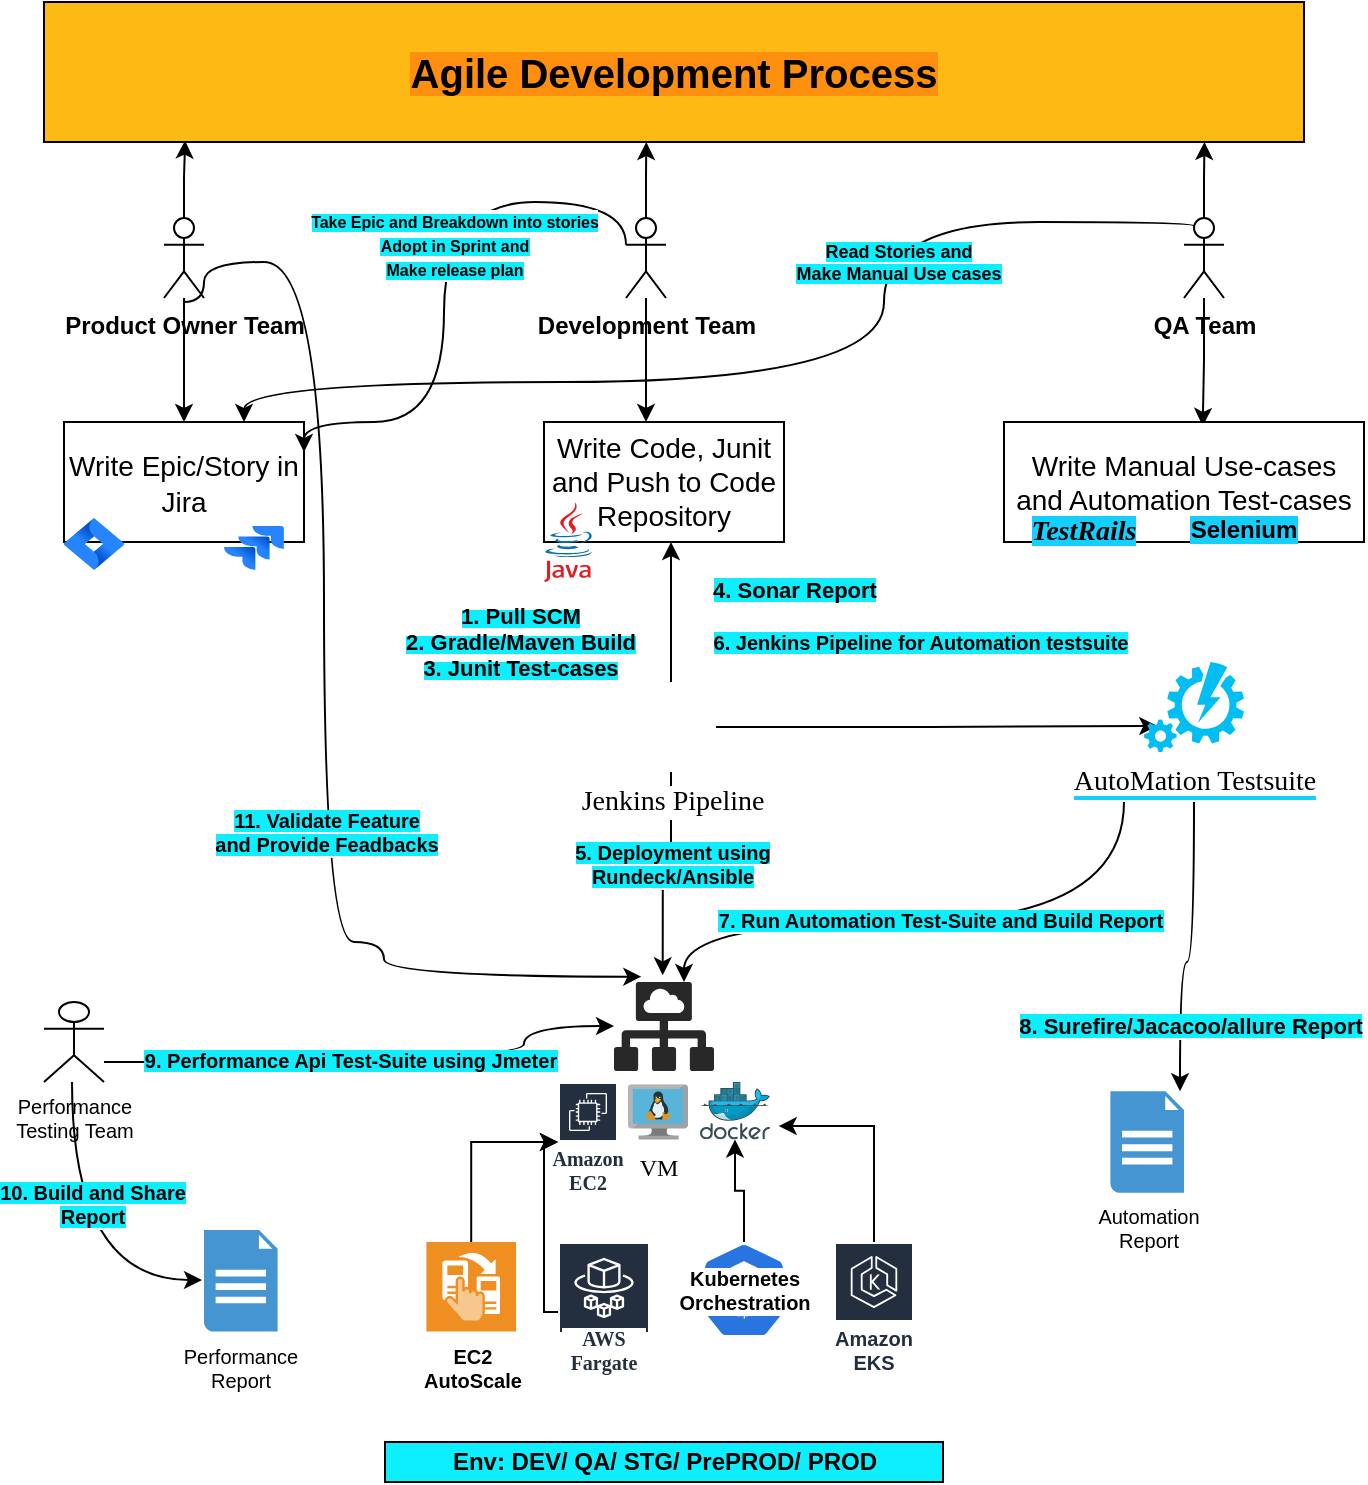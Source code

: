 <mxfile version="16.2.2" type="github">
  <diagram id="AXm_I2ttIVFIWqhGo-dT" name="Page-1">
    <mxGraphModel dx="782" dy="436" grid="1" gridSize="10" guides="1" tooltips="1" connect="1" arrows="1" fold="1" page="1" pageScale="1" pageWidth="850" pageHeight="1100" math="0" shadow="0">
      <root>
        <mxCell id="0" />
        <mxCell id="1" parent="0" />
        <mxCell id="MDjKrCd_UHIQp9SryKAu-22" style="edgeStyle=orthogonalEdgeStyle;rounded=0;orthogonalLoop=1;jettySize=auto;html=1;entryX=0.112;entryY=0.99;entryDx=0;entryDy=0;entryPerimeter=0;fontSize=20;" parent="1" source="MDjKrCd_UHIQp9SryKAu-5" target="MDjKrCd_UHIQp9SryKAu-18" edge="1">
          <mxGeometry relative="1" as="geometry" />
        </mxCell>
        <mxCell id="MDjKrCd_UHIQp9SryKAu-32" style="edgeStyle=orthogonalEdgeStyle;rounded=0;orthogonalLoop=1;jettySize=auto;html=1;entryX=0.5;entryY=0;entryDx=0;entryDy=0;fontSize=14;" parent="1" source="MDjKrCd_UHIQp9SryKAu-5" target="MDjKrCd_UHIQp9SryKAu-30" edge="1">
          <mxGeometry relative="1" as="geometry" />
        </mxCell>
        <mxCell id="MDjKrCd_UHIQp9SryKAu-5" value="&lt;b&gt;Product Owner Team&lt;/b&gt;" style="shape=umlActor;verticalLabelPosition=bottom;verticalAlign=top;html=1;outlineConnect=0;" parent="1" vertex="1">
          <mxGeometry x="110" y="118" width="20" height="40" as="geometry" />
        </mxCell>
        <mxCell id="MDjKrCd_UHIQp9SryKAu-34" style="edgeStyle=orthogonalEdgeStyle;rounded=0;orthogonalLoop=1;jettySize=auto;html=1;entryX=0.478;entryY=1;entryDx=0;entryDy=0;entryPerimeter=0;fontSize=14;" parent="1" source="MDjKrCd_UHIQp9SryKAu-6" target="MDjKrCd_UHIQp9SryKAu-18" edge="1">
          <mxGeometry relative="1" as="geometry" />
        </mxCell>
        <mxCell id="MDjKrCd_UHIQp9SryKAu-41" style="edgeStyle=orthogonalEdgeStyle;rounded=0;orthogonalLoop=1;jettySize=auto;html=1;fontSize=14;" parent="1" source="MDjKrCd_UHIQp9SryKAu-6" edge="1">
          <mxGeometry relative="1" as="geometry">
            <mxPoint x="351" y="220" as="targetPoint" />
          </mxGeometry>
        </mxCell>
        <mxCell id="MDjKrCd_UHIQp9SryKAu-6" value="&lt;b&gt;Development Team&lt;/b&gt;" style="shape=umlActor;verticalLabelPosition=bottom;verticalAlign=top;html=1;outlineConnect=0;" parent="1" vertex="1">
          <mxGeometry x="341" y="118" width="20" height="40" as="geometry" />
        </mxCell>
        <mxCell id="MDjKrCd_UHIQp9SryKAu-25" style="edgeStyle=orthogonalEdgeStyle;rounded=0;orthogonalLoop=1;jettySize=auto;html=1;entryX=0.921;entryY=1;entryDx=0;entryDy=0;entryPerimeter=0;fontSize=20;" parent="1" source="MDjKrCd_UHIQp9SryKAu-7" target="MDjKrCd_UHIQp9SryKAu-18" edge="1">
          <mxGeometry relative="1" as="geometry" />
        </mxCell>
        <mxCell id="MDjKrCd_UHIQp9SryKAu-47" style="edgeStyle=orthogonalEdgeStyle;rounded=0;orthogonalLoop=1;jettySize=auto;html=1;entryX=0.552;entryY=0.033;entryDx=0;entryDy=0;entryPerimeter=0;fontFamily=Lucida Console;fontSize=14;" parent="1" source="MDjKrCd_UHIQp9SryKAu-7" target="MDjKrCd_UHIQp9SryKAu-42" edge="1">
          <mxGeometry relative="1" as="geometry" />
        </mxCell>
        <mxCell id="MDjKrCd_UHIQp9SryKAu-7" value="&lt;b&gt;QA Team&lt;/b&gt;" style="shape=umlActor;verticalLabelPosition=bottom;verticalAlign=top;html=1;outlineConnect=0;" parent="1" vertex="1">
          <mxGeometry x="620" y="118" width="20" height="40" as="geometry" />
        </mxCell>
        <mxCell id="MDjKrCd_UHIQp9SryKAu-18" value="&lt;b&gt;&lt;font style=&quot;font-size: 20px ; background-color: rgb(255 , 143 , 15)&quot;&gt;Agile Development Process&lt;/font&gt;&lt;/b&gt;" style="rounded=0;whiteSpace=wrap;html=1;fillColor=#FFB914;" parent="1" vertex="1">
          <mxGeometry x="50" y="10" width="630" height="70" as="geometry" />
        </mxCell>
        <mxCell id="MDjKrCd_UHIQp9SryKAu-39" value="" style="group" parent="1" vertex="1" connectable="0">
          <mxGeometry x="60" y="220" width="120" height="74" as="geometry" />
        </mxCell>
        <mxCell id="MDjKrCd_UHIQp9SryKAu-30" value="&lt;font style=&quot;font-size: 14px&quot;&gt;Write Epic/Story in Jira&lt;/font&gt;" style="rounded=0;whiteSpace=wrap;html=1;labelBackgroundColor=#FFFFFF;fontSize=15;fillColor=#FFFFFF;" parent="MDjKrCd_UHIQp9SryKAu-39" vertex="1">
          <mxGeometry width="120" height="60" as="geometry" />
        </mxCell>
        <mxCell id="MDjKrCd_UHIQp9SryKAu-27" value="" style="image;image=img/lib/atlassian/Jira_Software_Logo.svg;labelBackgroundColor=#FF8F0F;fontSize=20;fillColor=#FFB914;" parent="MDjKrCd_UHIQp9SryKAu-39" vertex="1">
          <mxGeometry y="48" width="30" height="26" as="geometry" />
        </mxCell>
        <mxCell id="MDjKrCd_UHIQp9SryKAu-28" value="" style="image;image=img/lib/atlassian/Jira_Logo.svg;labelBackgroundColor=#FFFFFF;fontSize=15;fillColor=#FFFFFF;" parent="MDjKrCd_UHIQp9SryKAu-39" vertex="1">
          <mxGeometry x="80" y="52" width="30" height="22" as="geometry" />
        </mxCell>
        <mxCell id="MDjKrCd_UHIQp9SryKAu-40" value="" style="group" parent="1" vertex="1" connectable="0">
          <mxGeometry x="300" y="220" width="120" height="80.1" as="geometry" />
        </mxCell>
        <mxCell id="MDjKrCd_UHIQp9SryKAu-33" value="Write Code, Junit and Push to Code Repository" style="rounded=0;whiteSpace=wrap;html=1;labelBackgroundColor=#FFFFFF;fontSize=14;fillColor=#FFFFFF;" parent="MDjKrCd_UHIQp9SryKAu-40" vertex="1">
          <mxGeometry width="120" height="60" as="geometry" />
        </mxCell>
        <mxCell id="MDjKrCd_UHIQp9SryKAu-37" value="" style="dashed=0;outlineConnect=0;html=1;align=center;labelPosition=center;verticalLabelPosition=bottom;verticalAlign=top;shape=mxgraph.weblogos.java;labelBackgroundColor=#FFFFFF;fontSize=14;fillColor=#FFFFFF;" parent="MDjKrCd_UHIQp9SryKAu-40" vertex="1">
          <mxGeometry y="40" width="24.4" height="40.1" as="geometry" />
        </mxCell>
        <mxCell id="MDjKrCd_UHIQp9SryKAu-43" value="" style="shape=image;html=1;verticalAlign=top;verticalLabelPosition=bottom;labelBackgroundColor=#ffffff;imageAspect=0;aspect=fixed;image=https://cdn2.iconfinder.com/data/icons/font-awesome/1792/git-128.png;fontSize=14;fillColor=#FFFFFF;" parent="MDjKrCd_UHIQp9SryKAu-40" vertex="1">
          <mxGeometry x="90" y="46.05" width="28" height="28" as="geometry" />
        </mxCell>
        <mxCell id="MDjKrCd_UHIQp9SryKAu-42" value="Write Manual Use-cases and Automation Test-cases" style="rounded=0;whiteSpace=wrap;html=1;labelBackgroundColor=#FFFFFF;fontSize=14;fillColor=#FFFFFF;" parent="1" vertex="1">
          <mxGeometry x="530" y="220" width="180" height="60" as="geometry" />
        </mxCell>
        <mxCell id="MDjKrCd_UHIQp9SryKAu-45" value="" style="shape=image;html=1;verticalAlign=top;verticalLabelPosition=bottom;labelBackgroundColor=#ffffff;imageAspect=0;aspect=fixed;image=https://cdn2.iconfinder.com/data/icons/font-awesome/1792/git-128.png;fontSize=14;fillColor=#FFFFFF;" parent="1" vertex="1">
          <mxGeometry x="690" y="264" width="20" height="20" as="geometry" />
        </mxCell>
        <mxCell id="MDjKrCd_UHIQp9SryKAu-46" value="&lt;b&gt;&lt;font style=&quot;font-size: 14px&quot; face=&quot;Lucida Console&quot;&gt;&lt;i style=&quot;background-color: rgb(18 , 208 , 255)&quot;&gt;TestRails&lt;/i&gt;&lt;/font&gt;&lt;/b&gt;" style="text;html=1;strokeColor=none;fillColor=none;align=center;verticalAlign=middle;whiteSpace=wrap;rounded=0;labelBackgroundColor=#FFFFFF;fontSize=14;" parent="1" vertex="1">
          <mxGeometry x="540" y="254" width="60" height="40" as="geometry" />
        </mxCell>
        <mxCell id="MDjKrCd_UHIQp9SryKAu-50" style="edgeStyle=orthogonalEdgeStyle;rounded=0;orthogonalLoop=1;jettySize=auto;html=1;entryX=0.133;entryY=0.711;entryDx=0;entryDy=0;entryPerimeter=0;fontFamily=Lucida Console;fontSize=14;" parent="1" source="MDjKrCd_UHIQp9SryKAu-48" target="MDjKrCd_UHIQp9SryKAu-49" edge="1">
          <mxGeometry relative="1" as="geometry" />
        </mxCell>
        <mxCell id="MDjKrCd_UHIQp9SryKAu-52" style="edgeStyle=orthogonalEdgeStyle;rounded=0;orthogonalLoop=1;jettySize=auto;html=1;fontFamily=Lucida Console;fontSize=8;" parent="1" source="MDjKrCd_UHIQp9SryKAu-48" edge="1">
          <mxGeometry relative="1" as="geometry">
            <mxPoint x="363.5" y="280" as="targetPoint" />
          </mxGeometry>
        </mxCell>
        <mxCell id="MDjKrCd_UHIQp9SryKAu-59" style="edgeStyle=orthogonalEdgeStyle;rounded=0;orthogonalLoop=1;jettySize=auto;html=1;entryX=0.487;entryY=-0.075;entryDx=0;entryDy=0;entryPerimeter=0;fontFamily=Lucida Console;fontSize=10;" parent="1" source="MDjKrCd_UHIQp9SryKAu-48" target="MDjKrCd_UHIQp9SryKAu-58" edge="1">
          <mxGeometry relative="1" as="geometry">
            <Array as="points">
              <mxPoint x="364" y="448" />
              <mxPoint x="359" y="448" />
            </Array>
          </mxGeometry>
        </mxCell>
        <mxCell id="MDjKrCd_UHIQp9SryKAu-90" value="&lt;b style=&quot;font-family: &amp;#34;lucida console&amp;#34; ; font-size: x-small&quot;&gt;&lt;font face=&quot;Helvetica&quot; style=&quot;font-size: 10px ; background-color: rgb(13 , 239 , 255)&quot;&gt;5. Deployment using&lt;br&gt;Rundeck/Ansible&lt;/font&gt;&lt;/b&gt;" style="edgeLabel;html=1;align=center;verticalAlign=middle;resizable=0;points=[];fontSize=10;fontFamily=Helvetica;" parent="MDjKrCd_UHIQp9SryKAu-59" vertex="1" connectable="0">
          <mxGeometry x="-0.237" y="-1" relative="1" as="geometry">
            <mxPoint x="1" y="5" as="offset" />
          </mxGeometry>
        </mxCell>
        <mxCell id="MDjKrCd_UHIQp9SryKAu-48" value="Jenkins Pipeline" style="shape=image;html=1;verticalAlign=top;verticalLabelPosition=bottom;labelBackgroundColor=#ffffff;imageAspect=0;aspect=fixed;image=https://cdn0.iconfinder.com/data/icons/font-awesome-brands-vol-1/512/jenkins-128.png;fontFamily=Lucida Console;fontSize=14;fillColor=#FFFFFF;" parent="1" vertex="1">
          <mxGeometry x="341" y="350" width="45" height="45" as="geometry" />
        </mxCell>
        <mxCell id="MDjKrCd_UHIQp9SryKAu-49" value="&lt;span style=&quot;background-color: rgb(255 , 255 , 255)&quot;&gt;AutoMation Testsuite&lt;/span&gt;" style="verticalLabelPosition=bottom;html=1;verticalAlign=top;align=center;strokeColor=none;fillColor=#00BEF2;shape=mxgraph.azure.automation;pointerEvents=1;labelBackgroundColor=#12D0FF;fontFamily=Lucida Console;fontSize=14;" parent="1" vertex="1">
          <mxGeometry x="600" y="340" width="50" height="45" as="geometry" />
        </mxCell>
        <mxCell id="MDjKrCd_UHIQp9SryKAu-51" value="&lt;font style=&quot;font-size: 10px&quot; face=&quot;Helvetica&quot;&gt;&lt;b style=&quot;background-color: rgb(13 , 239 , 255)&quot;&gt;6. Jenkins Pipeline for&lt;font style=&quot;font-size: 10px&quot;&gt; &lt;/font&gt;Automation testsuite&lt;/b&gt;&lt;/font&gt;" style="text;html=1;align=center;verticalAlign=middle;resizable=0;points=[];autosize=1;strokeColor=none;fillColor=none;fontSize=14;fontFamily=Lucida Console;" parent="1" vertex="1">
          <mxGeometry x="378" y="320" width="220" height="20" as="geometry" />
        </mxCell>
        <mxCell id="MDjKrCd_UHIQp9SryKAu-53" value="&lt;span style=&quot;background-color: rgb(13 , 239 , 255)&quot;&gt;&lt;font size=&quot;1&quot; face=&quot;Helvetica&quot;&gt;&lt;b style=&quot;font-size: 11px&quot;&gt;1. Pull SCM&lt;br&gt;&lt;/b&gt;&lt;/font&gt;&lt;b style=&quot;font-family: &amp;#34;helvetica&amp;#34; ; font-size: 11px&quot;&gt;2. Gradle/Maven Build&lt;br&gt;&lt;/b&gt;&lt;b style=&quot;font-family: &amp;#34;helvetica&amp;#34; ; font-size: 11px&quot;&gt;3. Junit Test-cases&lt;/b&gt;&lt;/span&gt;&lt;font size=&quot;1&quot; face=&quot;Helvetica&quot;&gt;&lt;b style=&quot;font-size: 11px&quot;&gt;&lt;br&gt;&lt;/b&gt;&lt;/font&gt;" style="text;html=1;align=center;verticalAlign=middle;resizable=0;points=[];autosize=1;strokeColor=none;fillColor=none;fontSize=8;fontFamily=Lucida Console;" parent="1" vertex="1">
          <mxGeometry x="223" y="310" width="130" height="40" as="geometry" />
        </mxCell>
        <mxCell id="MDjKrCd_UHIQp9SryKAu-56" value="&lt;font size=&quot;1&quot; face=&quot;Helvetica&quot;&gt;&lt;b style=&quot;font-size: 11px ; background-color: rgb(13 , 239 , 255)&quot;&gt;4. Sonar Report&lt;/b&gt;&lt;/font&gt;" style="text;html=1;align=center;verticalAlign=middle;resizable=0;points=[];autosize=1;strokeColor=none;fillColor=none;fontSize=8;fontFamily=Lucida Console;" parent="1" vertex="1">
          <mxGeometry x="375" y="294" width="100" height="20" as="geometry" />
        </mxCell>
        <mxCell id="MDjKrCd_UHIQp9SryKAu-58" value="" style="verticalLabelPosition=bottom;sketch=0;html=1;fillColor=#282828;strokeColor=none;verticalAlign=top;pointerEvents=1;align=center;shape=mxgraph.cisco_safe.security_icons.virtual_deployment;labelBackgroundColor=#FFFFFF;fontFamily=Lucida Console;fontSize=10;" parent="1" vertex="1">
          <mxGeometry x="335" y="500" width="50" height="44.5" as="geometry" />
        </mxCell>
        <mxCell id="MDjKrCd_UHIQp9SryKAu-61" value="" style="sketch=0;aspect=fixed;html=1;points=[];align=center;image;fontSize=12;image=img/lib/mscae/Docker.svg;labelBackgroundColor=#FFFFFF;fontFamily=Lucida Console;fillColor=#FFFFFF;" parent="1" vertex="1">
          <mxGeometry x="378" y="550" width="35" height="28.7" as="geometry" />
        </mxCell>
        <mxCell id="MDjKrCd_UHIQp9SryKAu-62" value="VM" style="sketch=0;aspect=fixed;html=1;points=[];align=center;image;fontSize=12;image=img/lib/mscae/VM_Linux.svg;labelBackgroundColor=#FFFFFF;fontFamily=Lucida Console;fillColor=#FFFFFF;" parent="1" vertex="1">
          <mxGeometry x="342" y="551.1" width="30" height="27.6" as="geometry" />
        </mxCell>
        <mxCell id="MDjKrCd_UHIQp9SryKAu-64" value="Amazon EC2" style="sketch=0;outlineConnect=0;fontColor=#232F3E;gradientColor=none;strokeColor=#ffffff;fillColor=#232F3E;dashed=0;verticalLabelPosition=middle;verticalAlign=bottom;align=center;html=1;whiteSpace=wrap;fontSize=10;fontStyle=1;spacing=3;shape=mxgraph.aws4.productIcon;prIcon=mxgraph.aws4.ec2;labelBackgroundColor=#FFFFFF;fontFamily=Lucida Console;" parent="1" vertex="1">
          <mxGeometry x="307" y="550" width="30" height="60" as="geometry" />
        </mxCell>
        <mxCell id="MDjKrCd_UHIQp9SryKAu-67" style="edgeStyle=orthogonalEdgeStyle;rounded=0;orthogonalLoop=1;jettySize=auto;html=1;fontFamily=Lucida Console;fontSize=10;" parent="1" source="MDjKrCd_UHIQp9SryKAu-65" target="MDjKrCd_UHIQp9SryKAu-64" edge="1">
          <mxGeometry relative="1" as="geometry">
            <Array as="points">
              <mxPoint x="264" y="580" />
            </Array>
          </mxGeometry>
        </mxCell>
        <mxCell id="MDjKrCd_UHIQp9SryKAu-65" value="&lt;b&gt;&lt;font face=&quot;Helvetica&quot;&gt;EC2 &lt;br&gt;AutoScale&lt;/font&gt;&lt;/b&gt;" style="shadow=0;dashed=0;html=1;strokeColor=none;fillColor=#EF8F21;labelPosition=center;verticalLabelPosition=bottom;verticalAlign=top;align=center;outlineConnect=0;shape=mxgraph.veeam.2d.1_click_failover_orchestration;labelBackgroundColor=#FFFFFF;fontFamily=Lucida Console;fontSize=10;" parent="1" vertex="1">
          <mxGeometry x="241.2" y="630" width="44.8" height="44.8" as="geometry" />
        </mxCell>
        <mxCell id="MDjKrCd_UHIQp9SryKAu-68" style="edgeStyle=orthogonalEdgeStyle;rounded=0;orthogonalLoop=1;jettySize=auto;html=1;fontFamily=Lucida Console;fontSize=10;" parent="1" source="MDjKrCd_UHIQp9SryKAu-66" target="MDjKrCd_UHIQp9SryKAu-64" edge="1">
          <mxGeometry relative="1" as="geometry">
            <mxPoint x="300" y="600" as="targetPoint" />
            <Array as="points">
              <mxPoint x="300" y="665" />
              <mxPoint x="300" y="580" />
            </Array>
          </mxGeometry>
        </mxCell>
        <mxCell id="MDjKrCd_UHIQp9SryKAu-66" value="AWS Fargate" style="sketch=0;outlineConnect=0;fontColor=#232F3E;gradientColor=none;strokeColor=#ffffff;fillColor=#232F3E;dashed=0;verticalLabelPosition=middle;verticalAlign=bottom;align=center;html=1;whiteSpace=wrap;fontSize=10;fontStyle=1;spacing=3;shape=mxgraph.aws4.productIcon;prIcon=mxgraph.aws4.fargate;labelBackgroundColor=#FFFFFF;fontFamily=Lucida Console;" parent="1" vertex="1">
          <mxGeometry x="307" y="630" width="46" height="70" as="geometry" />
        </mxCell>
        <mxCell id="MDjKrCd_UHIQp9SryKAu-70" style="edgeStyle=orthogonalEdgeStyle;rounded=0;orthogonalLoop=1;jettySize=auto;html=1;fontFamily=Helvetica;fontSize=10;" parent="1" source="MDjKrCd_UHIQp9SryKAu-69" target="MDjKrCd_UHIQp9SryKAu-61" edge="1">
          <mxGeometry relative="1" as="geometry" />
        </mxCell>
        <mxCell id="MDjKrCd_UHIQp9SryKAu-69" value="&lt;b&gt;Kubernetes&lt;br&gt;Orchestration&lt;/b&gt;" style="sketch=0;html=1;dashed=0;whitespace=wrap;fillColor=#2875E2;strokeColor=#ffffff;points=[[0.005,0.63,0],[0.1,0.2,0],[0.9,0.2,0],[0.5,0,0],[0.995,0.63,0],[0.72,0.99,0],[0.5,1,0],[0.28,0.99,0]];shape=mxgraph.kubernetes.icon;prIcon=api;labelBackgroundColor=#FFFFFF;fontFamily=Helvetica;fontSize=10;" parent="1" vertex="1">
          <mxGeometry x="375" y="630" width="50" height="48" as="geometry" />
        </mxCell>
        <mxCell id="MDjKrCd_UHIQp9SryKAu-72" style="edgeStyle=orthogonalEdgeStyle;rounded=0;orthogonalLoop=1;jettySize=auto;html=1;entryX=1.124;entryY=0.767;entryDx=0;entryDy=0;entryPerimeter=0;fontFamily=Helvetica;fontSize=10;" parent="1" source="MDjKrCd_UHIQp9SryKAu-71" target="MDjKrCd_UHIQp9SryKAu-61" edge="1">
          <mxGeometry relative="1" as="geometry">
            <Array as="points">
              <mxPoint x="465" y="572" />
            </Array>
          </mxGeometry>
        </mxCell>
        <mxCell id="MDjKrCd_UHIQp9SryKAu-71" value="Amazon EKS" style="sketch=0;outlineConnect=0;fontColor=#232F3E;gradientColor=none;strokeColor=#ffffff;fillColor=#232F3E;dashed=0;verticalLabelPosition=middle;verticalAlign=bottom;align=center;html=1;whiteSpace=wrap;fontSize=10;fontStyle=1;spacing=3;shape=mxgraph.aws4.productIcon;prIcon=mxgraph.aws4.eks;labelBackgroundColor=#FFFFFF;fontFamily=Helvetica;" parent="1" vertex="1">
          <mxGeometry x="445" y="630" width="40" height="70" as="geometry" />
        </mxCell>
        <mxCell id="MDjKrCd_UHIQp9SryKAu-74" value="" style="curved=1;endArrow=classic;html=1;rounded=0;fontFamily=Helvetica;fontSize=10;edgeStyle=orthogonalEdgeStyle;" parent="1" target="MDjKrCd_UHIQp9SryKAu-58" edge="1">
          <mxGeometry width="50" height="50" relative="1" as="geometry">
            <mxPoint x="590" y="410" as="sourcePoint" />
            <mxPoint x="370" y="420" as="targetPoint" />
            <Array as="points">
              <mxPoint x="590" y="470" />
              <mxPoint x="370" y="470" />
            </Array>
          </mxGeometry>
        </mxCell>
        <mxCell id="MDjKrCd_UHIQp9SryKAu-75" value="&lt;b style=&quot;background-color: rgb(13 , 239 , 255)&quot;&gt;7. Run Automation Test-Suite and Build Report&lt;/b&gt;" style="edgeLabel;html=1;align=center;verticalAlign=middle;resizable=0;points=[];fontSize=10;fontFamily=Helvetica;" parent="MDjKrCd_UHIQp9SryKAu-74" vertex="1" connectable="0">
          <mxGeometry x="-0.015" y="-1" relative="1" as="geometry">
            <mxPoint as="offset" />
          </mxGeometry>
        </mxCell>
        <mxCell id="MDjKrCd_UHIQp9SryKAu-77" value="Performance&lt;br&gt;Testing Team" style="shape=umlActor;verticalLabelPosition=bottom;verticalAlign=top;html=1;outlineConnect=0;labelBackgroundColor=#FFFFFF;fontFamily=Helvetica;fontSize=10;fillColor=#FFFFFF;" parent="1" vertex="1">
          <mxGeometry x="50" y="510" width="30" height="40" as="geometry" />
        </mxCell>
        <mxCell id="MDjKrCd_UHIQp9SryKAu-79" value="" style="shape=image;html=1;verticalAlign=top;verticalLabelPosition=bottom;labelBackgroundColor=#ffffff;imageAspect=0;aspect=fixed;image=https://cdn2.iconfinder.com/data/icons/thin-line-icons-for-seo-and-development-1/64/SEO_stopwatch_timer_performance-128.png;fontFamily=Helvetica;fontSize=10;fillColor=#FFFFFF;" parent="1" vertex="1">
          <mxGeometry x="70" y="490" width="34" height="34" as="geometry" />
        </mxCell>
        <mxCell id="MDjKrCd_UHIQp9SryKAu-82" value="" style="curved=1;endArrow=classic;html=1;rounded=0;fontFamily=Helvetica;fontSize=10;edgeStyle=orthogonalEdgeStyle;" parent="1" source="MDjKrCd_UHIQp9SryKAu-77" target="MDjKrCd_UHIQp9SryKAu-58" edge="1">
          <mxGeometry width="50" height="50" relative="1" as="geometry">
            <mxPoint x="230" y="515" as="sourcePoint" />
            <mxPoint x="290" y="360" as="targetPoint" />
            <Array as="points">
              <mxPoint x="290" y="540" />
              <mxPoint x="290" y="522" />
            </Array>
          </mxGeometry>
        </mxCell>
        <mxCell id="MDjKrCd_UHIQp9SryKAu-91" value="&lt;span style=&quot;background-color: rgb(13 , 239 , 255)&quot;&gt;&lt;b&gt;9. Performance Api Test-Suite using Jmeter&lt;/b&gt;&lt;/span&gt;" style="edgeLabel;html=1;align=center;verticalAlign=middle;resizable=0;points=[];fontSize=10;fontFamily=Helvetica;" parent="MDjKrCd_UHIQp9SryKAu-82" vertex="1" connectable="0">
          <mxGeometry x="-0.101" y="1" relative="1" as="geometry">
            <mxPoint as="offset" />
          </mxGeometry>
        </mxCell>
        <mxCell id="MDjKrCd_UHIQp9SryKAu-84" value="Performance&lt;br&gt;Report" style="shadow=0;dashed=0;html=1;strokeColor=none;fillColor=#4495D1;labelPosition=center;verticalLabelPosition=bottom;verticalAlign=top;align=center;outlineConnect=0;shape=mxgraph.veeam.2d.report;labelBackgroundColor=#FFFFFF;fontFamily=Helvetica;fontSize=10;" parent="1" vertex="1">
          <mxGeometry x="130" y="624" width="36.8" height="50.8" as="geometry" />
        </mxCell>
        <mxCell id="MDjKrCd_UHIQp9SryKAu-85" value="" style="curved=1;endArrow=classic;html=1;rounded=0;fontFamily=Helvetica;fontSize=10;edgeStyle=orthogonalEdgeStyle;" parent="1" edge="1">
          <mxGeometry width="50" height="50" relative="1" as="geometry">
            <mxPoint x="64" y="550" as="sourcePoint" />
            <mxPoint x="129" y="649" as="targetPoint" />
            <Array as="points">
              <mxPoint x="64" y="649" />
            </Array>
          </mxGeometry>
        </mxCell>
        <mxCell id="MDjKrCd_UHIQp9SryKAu-86" value="&lt;b style=&quot;background-color: rgb(13 , 239 , 255)&quot;&gt;10. Build and Share &lt;br&gt;Report&lt;/b&gt;" style="edgeLabel;html=1;align=center;verticalAlign=middle;resizable=0;points=[];fontSize=10;fontFamily=Helvetica;" parent="MDjKrCd_UHIQp9SryKAu-85" vertex="1" connectable="0">
          <mxGeometry x="-0.26" y="10" relative="1" as="geometry">
            <mxPoint as="offset" />
          </mxGeometry>
        </mxCell>
        <mxCell id="MDjKrCd_UHIQp9SryKAu-87" value="Automation&lt;br&gt;Report" style="shadow=0;dashed=0;html=1;strokeColor=none;fillColor=#4495D1;labelPosition=center;verticalLabelPosition=bottom;verticalAlign=top;align=center;outlineConnect=0;shape=mxgraph.veeam.2d.report;labelBackgroundColor=#FFFFFF;fontFamily=Helvetica;fontSize=10;" parent="1" vertex="1">
          <mxGeometry x="583.2" y="554.6" width="36.8" height="50.8" as="geometry" />
        </mxCell>
        <mxCell id="MDjKrCd_UHIQp9SryKAu-88" value="" style="curved=1;endArrow=classic;html=1;rounded=0;fontFamily=Helvetica;fontSize=10;edgeStyle=orthogonalEdgeStyle;" parent="1" target="MDjKrCd_UHIQp9SryKAu-87" edge="1">
          <mxGeometry width="50" height="50" relative="1" as="geometry">
            <mxPoint x="625" y="410" as="sourcePoint" />
            <mxPoint x="670" y="476" as="targetPoint" />
            <Array as="points">
              <mxPoint x="625" y="490" />
              <mxPoint x="618" y="490" />
            </Array>
          </mxGeometry>
        </mxCell>
        <mxCell id="MDjKrCd_UHIQp9SryKAu-89" value="&lt;b style=&quot;font-size: 11px ; background-color: rgb(13 , 239 , 255)&quot;&gt;8. Surefire/Jacacoo/allure Report&lt;/b&gt;" style="edgeLabel;html=1;align=center;verticalAlign=middle;resizable=0;points=[];fontSize=10;fontFamily=Helvetica;" parent="MDjKrCd_UHIQp9SryKAu-88" vertex="1" connectable="0">
          <mxGeometry x="0.08" y="1" relative="1" as="geometry">
            <mxPoint y="31" as="offset" />
          </mxGeometry>
        </mxCell>
        <mxCell id="MDjKrCd_UHIQp9SryKAu-92" value="" style="curved=1;endArrow=classic;html=1;rounded=0;fontFamily=Helvetica;fontSize=10;edgeStyle=orthogonalEdgeStyle;entryX=0.273;entryY=-0.06;entryDx=0;entryDy=0;entryPerimeter=0;" parent="1" target="MDjKrCd_UHIQp9SryKAu-58" edge="1">
          <mxGeometry width="50" height="50" relative="1" as="geometry">
            <mxPoint x="120" y="160" as="sourcePoint" />
            <mxPoint x="380" y="320" as="targetPoint" />
            <Array as="points">
              <mxPoint x="130" y="160" />
              <mxPoint x="130" y="140" />
              <mxPoint x="190" y="140" />
              <mxPoint x="190" y="480" />
              <mxPoint x="220" y="480" />
              <mxPoint x="220" y="497" />
            </Array>
          </mxGeometry>
        </mxCell>
        <mxCell id="MDjKrCd_UHIQp9SryKAu-93" value="&lt;b style=&quot;background-color: rgb(13 , 239 , 255)&quot;&gt;11. Validate Feature&lt;br&gt;and Provide Feadbacks&lt;/b&gt;" style="edgeLabel;html=1;align=center;verticalAlign=middle;resizable=0;points=[];fontSize=10;fontFamily=Helvetica;" parent="MDjKrCd_UHIQp9SryKAu-92" vertex="1" connectable="0">
          <mxGeometry x="0.237" y="1" relative="1" as="geometry">
            <mxPoint as="offset" />
          </mxGeometry>
        </mxCell>
        <mxCell id="MDjKrCd_UHIQp9SryKAu-94" value="" style="curved=1;endArrow=classic;html=1;rounded=0;fontFamily=Helvetica;fontSize=10;edgeStyle=orthogonalEdgeStyle;exitX=0;exitY=0.333;exitDx=0;exitDy=0;exitPerimeter=0;entryX=1;entryY=0.25;entryDx=0;entryDy=0;" parent="1" source="MDjKrCd_UHIQp9SryKAu-6" target="MDjKrCd_UHIQp9SryKAu-30" edge="1">
          <mxGeometry width="50" height="50" relative="1" as="geometry">
            <mxPoint x="330" y="140" as="sourcePoint" />
            <mxPoint x="380" y="200" as="targetPoint" />
            <Array as="points">
              <mxPoint x="341" y="110" />
              <mxPoint x="250" y="110" />
              <mxPoint x="250" y="220" />
              <mxPoint x="180" y="220" />
            </Array>
          </mxGeometry>
        </mxCell>
        <mxCell id="MDjKrCd_UHIQp9SryKAu-95" value="&lt;b style=&quot;font-size: 8px ; background-color: rgb(13 , 239 , 255)&quot;&gt;Take Epic and Breakdown into stories&lt;br&gt;Adopt in Sprint and&lt;br&gt;Make release plan&lt;/b&gt;" style="edgeLabel;html=1;align=center;verticalAlign=middle;resizable=0;points=[];fontSize=10;fontFamily=Helvetica;" parent="MDjKrCd_UHIQp9SryKAu-94" vertex="1" connectable="0">
          <mxGeometry x="-0.135" y="5" relative="1" as="geometry">
            <mxPoint as="offset" />
          </mxGeometry>
        </mxCell>
        <mxCell id="MDjKrCd_UHIQp9SryKAu-96" value="" style="curved=1;endArrow=classic;html=1;rounded=0;fontFamily=Helvetica;fontSize=8;edgeStyle=orthogonalEdgeStyle;exitX=0.25;exitY=0.1;exitDx=0;exitDy=0;exitPerimeter=0;entryX=0.75;entryY=0;entryDx=0;entryDy=0;" parent="1" source="MDjKrCd_UHIQp9SryKAu-7" target="MDjKrCd_UHIQp9SryKAu-30" edge="1">
          <mxGeometry width="50" height="50" relative="1" as="geometry">
            <mxPoint x="330" y="240" as="sourcePoint" />
            <mxPoint x="380" y="190" as="targetPoint" />
            <Array as="points">
              <mxPoint x="625" y="120" />
              <mxPoint x="470" y="120" />
              <mxPoint x="470" y="200" />
              <mxPoint x="150" y="200" />
            </Array>
          </mxGeometry>
        </mxCell>
        <mxCell id="MDjKrCd_UHIQp9SryKAu-97" value="&lt;b style=&quot;font-size: 9px ; background-color: rgb(13 , 239 , 255)&quot;&gt;Read Stories and &lt;br&gt;Make Manual Use cases&lt;/b&gt;" style="edgeLabel;html=1;align=center;verticalAlign=middle;resizable=0;points=[];fontSize=8;fontFamily=Helvetica;" parent="MDjKrCd_UHIQp9SryKAu-96" vertex="1" connectable="0">
          <mxGeometry x="-0.388" y="7" relative="1" as="geometry">
            <mxPoint as="offset" />
          </mxGeometry>
        </mxCell>
        <mxCell id="MDjKrCd_UHIQp9SryKAu-99" value="&lt;b style=&quot;font-size: 12px ; background-color: rgb(13 , 239 , 255)&quot;&gt;Env: DEV/ QA/ STG/ PrePROD/ PROD&lt;/b&gt;" style="rounded=0;whiteSpace=wrap;html=1;labelBackgroundColor=#0DEFFF;fontFamily=Helvetica;fontSize=9;fillColor=#0DEFFF;" parent="1" vertex="1">
          <mxGeometry x="220.5" y="730" width="279" height="20" as="geometry" />
        </mxCell>
        <mxCell id="qevK5M7lEpJMQwATp7fP-1" value="&lt;b style=&quot;background-color: rgb(18 , 208 , 255)&quot;&gt;Selenium&lt;/b&gt;" style="text;html=1;strokeColor=none;fillColor=none;align=center;verticalAlign=middle;whiteSpace=wrap;rounded=0;" vertex="1" parent="1">
          <mxGeometry x="620" y="259" width="60" height="30" as="geometry" />
        </mxCell>
      </root>
    </mxGraphModel>
  </diagram>
</mxfile>
